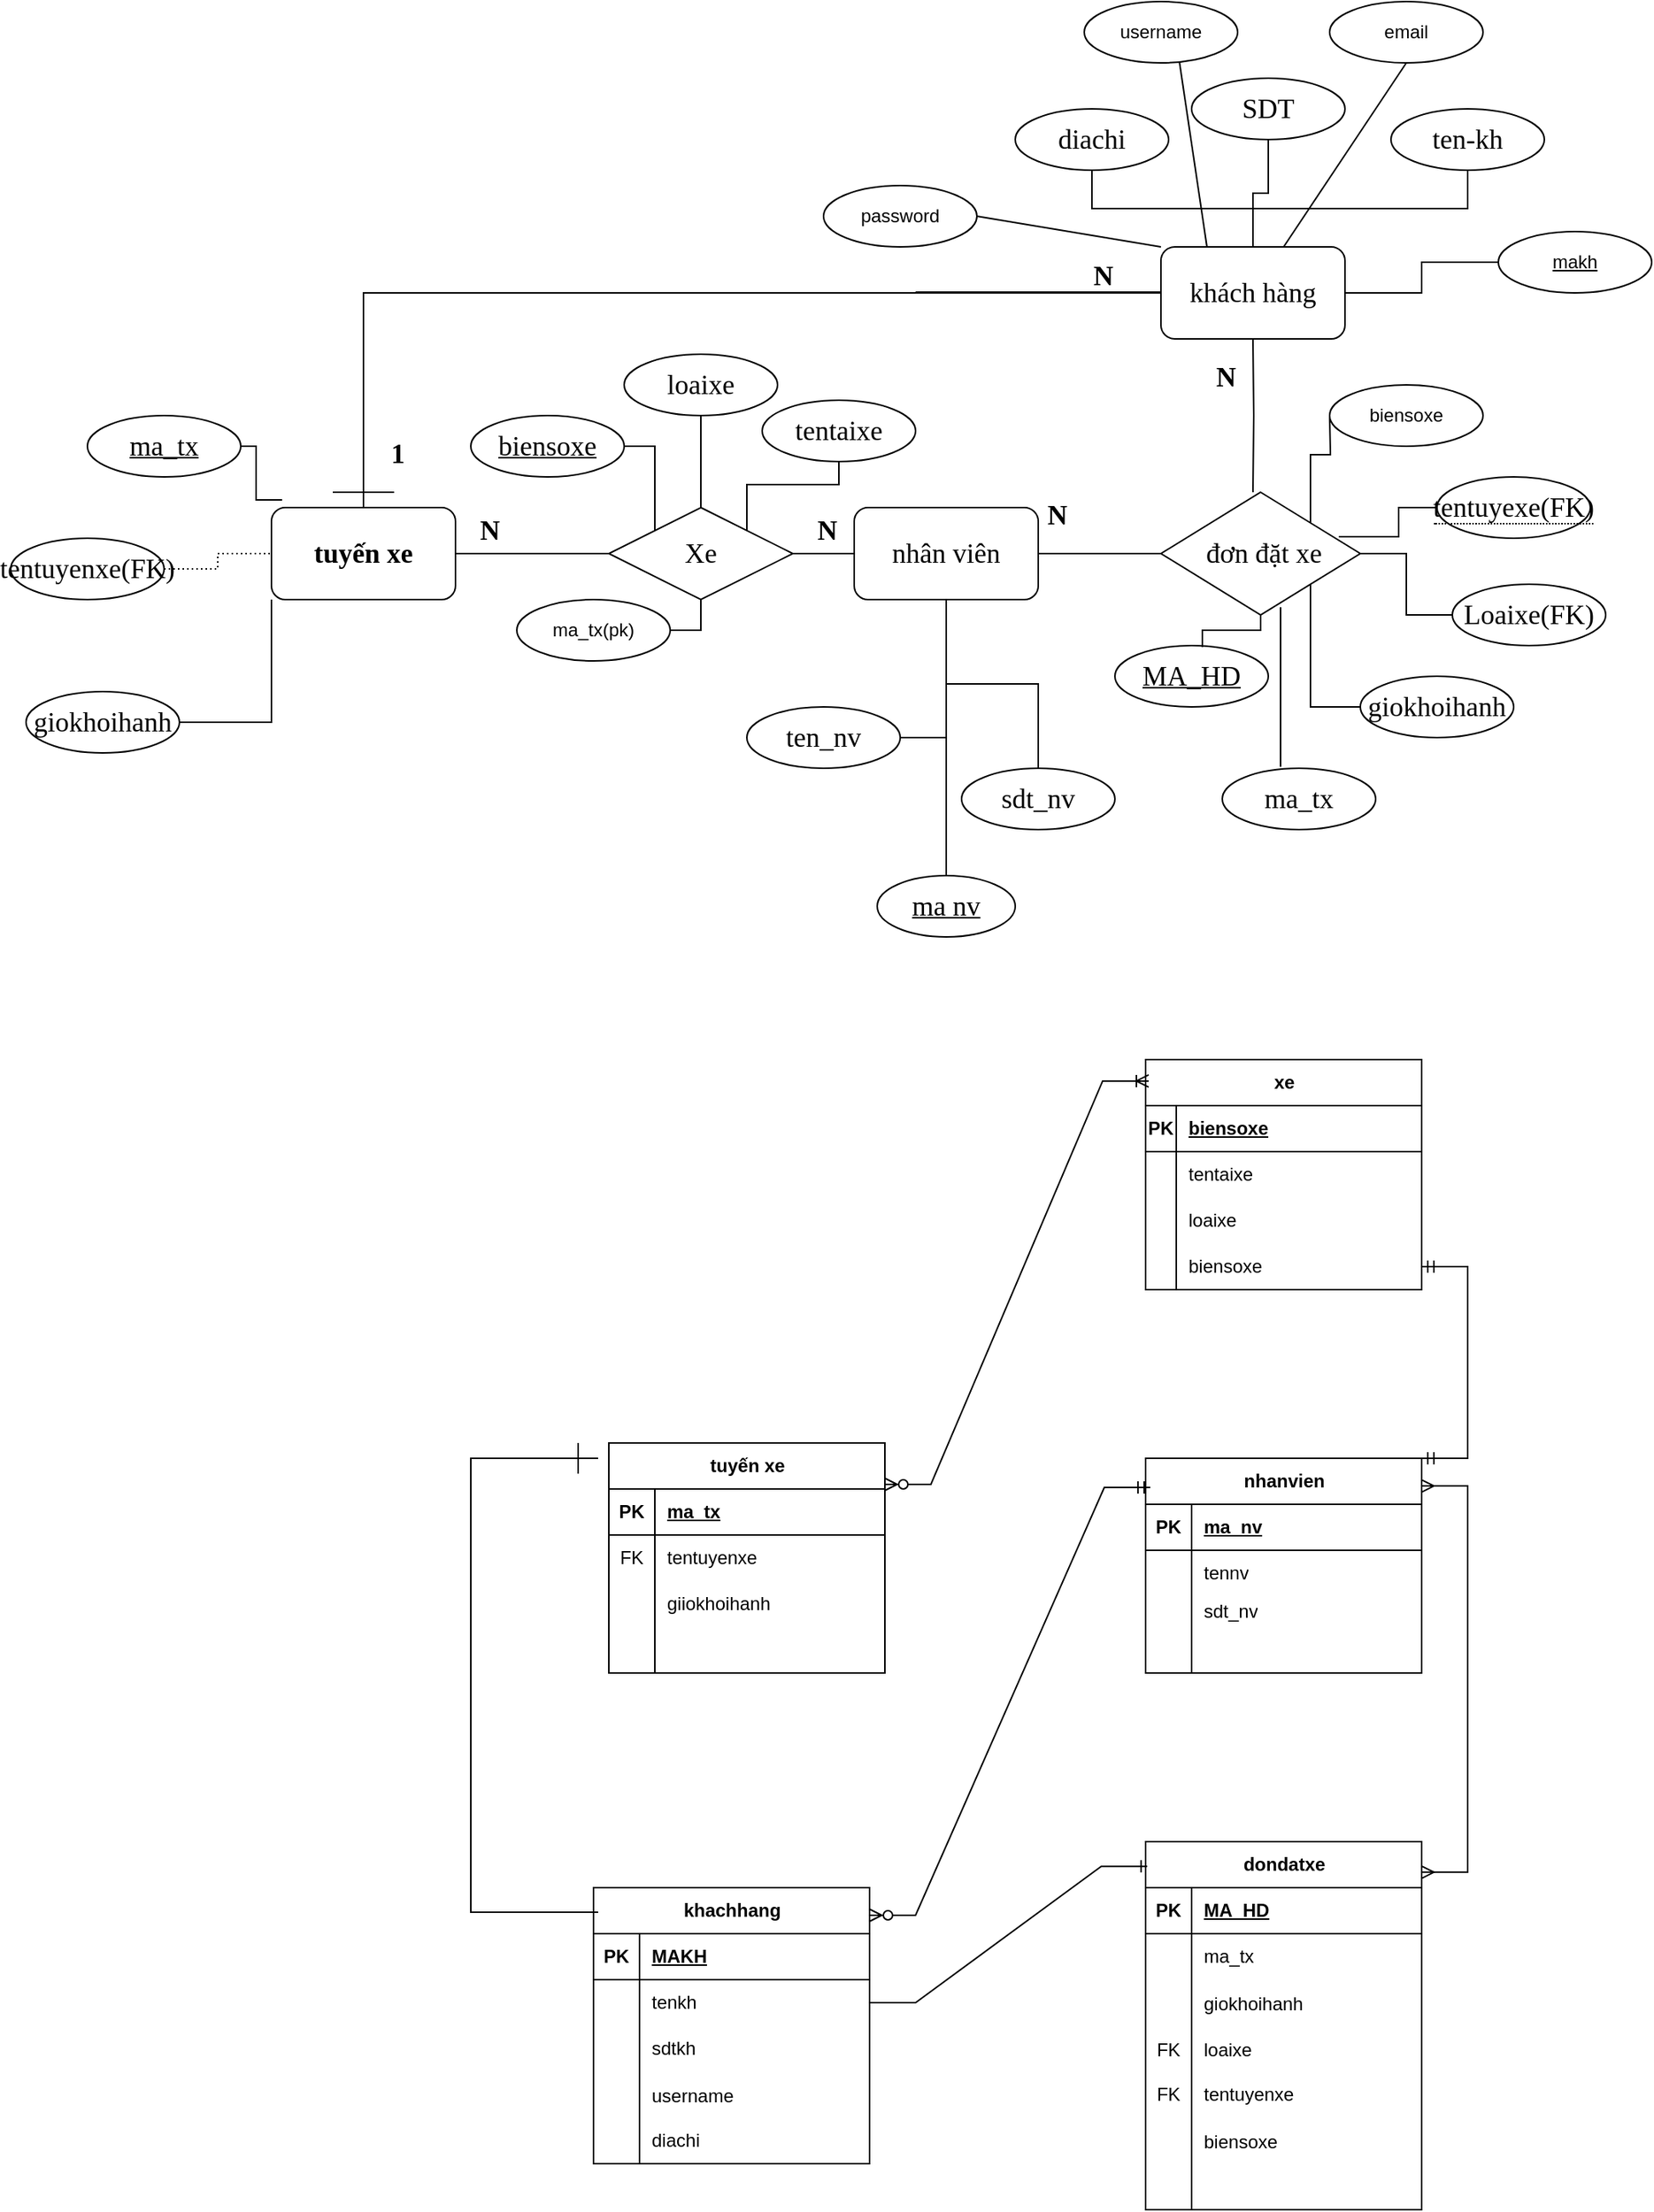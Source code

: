 <mxfile version="22.1.11" type="device">
  <diagram name="Page-1" id="m8ldm4nsB22OHVMHLq9k">
    <mxGraphModel dx="2243" dy="789" grid="1" gridSize="10" guides="1" tooltips="1" connect="1" arrows="1" fold="1" page="1" pageScale="1" pageWidth="850" pageHeight="1100" math="0" shadow="0">
      <root>
        <mxCell id="0" />
        <mxCell id="1" parent="0" />
        <mxCell id="Rxt0m3x8UfLF6l2rG50e-2" value="&lt;h2 style=&quot;font-size: 18px;&quot;&gt;&lt;font style=&quot;font-size: 18px;&quot;&gt;tuyến xe&lt;/font&gt;&lt;/h2&gt;" style="rounded=1;whiteSpace=wrap;html=1;fontFamily=Times New Roman;fontSize=18;" parent="1" vertex="1">
          <mxGeometry x="-60" y="460" width="120" height="60" as="geometry" />
        </mxCell>
        <mxCell id="Rxt0m3x8UfLF6l2rG50e-3" value="&amp;nbsp;đơn đặt xe" style="rhombus;whiteSpace=wrap;html=1;fontFamily=Times New Roman;fontSize=18;" parent="1" vertex="1">
          <mxGeometry x="520" y="450" width="130" height="80" as="geometry" />
        </mxCell>
        <mxCell id="Rxt0m3x8UfLF6l2rG50e-4" value="khách hàng" style="rounded=1;whiteSpace=wrap;html=1;fontFamily=Times New Roman;fontSize=18;" parent="1" vertex="1">
          <mxGeometry x="520" y="290" width="120" height="60" as="geometry" />
        </mxCell>
        <mxCell id="Rxt0m3x8UfLF6l2rG50e-8" value="&lt;span style=&quot;font-size: 18px;&quot;&gt;SDT&lt;/span&gt;" style="ellipse;whiteSpace=wrap;html=1;align=center;fontFamily=Times New Roman;fontSize=18;" parent="1" vertex="1">
          <mxGeometry x="540" y="180" width="100" height="40" as="geometry" />
        </mxCell>
        <mxCell id="Rxt0m3x8UfLF6l2rG50e-9" value="ten-kh" style="ellipse;whiteSpace=wrap;html=1;align=center;fontFamily=Times New Roman;fontSize=18;" parent="1" vertex="1">
          <mxGeometry x="670" y="200" width="100" height="40" as="geometry" />
        </mxCell>
        <mxCell id="Rxt0m3x8UfLF6l2rG50e-10" value="diachi" style="ellipse;whiteSpace=wrap;html=1;align=center;fontFamily=Times New Roman;fontSize=18;" parent="1" vertex="1">
          <mxGeometry x="425" y="200" width="100" height="40" as="geometry" />
        </mxCell>
        <mxCell id="Rxt0m3x8UfLF6l2rG50e-11" value="" style="endArrow=none;html=1;rounded=0;edgeStyle=orthogonalEdgeStyle;exitX=0.5;exitY=1;exitDx=0;exitDy=0;fontFamily=Times New Roman;fontSize=18;" parent="1" source="Rxt0m3x8UfLF6l2rG50e-10" target="Rxt0m3x8UfLF6l2rG50e-4" edge="1">
          <mxGeometry relative="1" as="geometry">
            <mxPoint x="350" y="410" as="sourcePoint" />
            <mxPoint x="510" y="410" as="targetPoint" />
          </mxGeometry>
        </mxCell>
        <mxCell id="Rxt0m3x8UfLF6l2rG50e-12" value="" style="endArrow=none;html=1;rounded=0;edgeStyle=orthogonalEdgeStyle;entryX=0.5;entryY=1;entryDx=0;entryDy=0;exitX=0.5;exitY=0;exitDx=0;exitDy=0;fontFamily=Times New Roman;fontSize=18;" parent="1" source="Rxt0m3x8UfLF6l2rG50e-4" target="Rxt0m3x8UfLF6l2rG50e-8" edge="1">
          <mxGeometry relative="1" as="geometry">
            <mxPoint x="350" y="410" as="sourcePoint" />
            <mxPoint x="510" y="410" as="targetPoint" />
          </mxGeometry>
        </mxCell>
        <mxCell id="Rxt0m3x8UfLF6l2rG50e-13" value="" style="endArrow=none;html=1;rounded=0;edgeStyle=orthogonalEdgeStyle;entryX=0.5;entryY=1;entryDx=0;entryDy=0;exitX=0.5;exitY=0;exitDx=0;exitDy=0;fontFamily=Times New Roman;fontSize=18;" parent="1" source="Rxt0m3x8UfLF6l2rG50e-4" target="Rxt0m3x8UfLF6l2rG50e-9" edge="1">
          <mxGeometry relative="1" as="geometry">
            <mxPoint x="350" y="410" as="sourcePoint" />
            <mxPoint x="510" y="410" as="targetPoint" />
          </mxGeometry>
        </mxCell>
        <mxCell id="Rxt0m3x8UfLF6l2rG50e-14" value="ten_nv" style="ellipse;whiteSpace=wrap;html=1;align=center;fontFamily=Times New Roman;fontSize=18;" parent="1" vertex="1">
          <mxGeometry x="250" y="590" width="100" height="40" as="geometry" />
        </mxCell>
        <mxCell id="Rxt0m3x8UfLF6l2rG50e-15" value="nhân viên" style="rounded=1;whiteSpace=wrap;html=1;direction=west;fontFamily=Times New Roman;fontSize=18;" parent="1" vertex="1">
          <mxGeometry x="320" y="460" width="120" height="60" as="geometry" />
        </mxCell>
        <mxCell id="Rxt0m3x8UfLF6l2rG50e-16" value="" style="endArrow=none;html=1;rounded=0;edgeStyle=orthogonalEdgeStyle;exitX=1;exitY=0.5;exitDx=0;exitDy=0;entryX=1;entryY=0.5;entryDx=0;entryDy=0;fontFamily=Times New Roman;fontSize=18;" parent="1" source="Rxt0m3x8UfLF6l2rG50e-20" target="Rxt0m3x8UfLF6l2rG50e-20" edge="1">
          <mxGeometry relative="1" as="geometry">
            <mxPoint x="250" y="410" as="sourcePoint" />
            <mxPoint x="410" y="410" as="targetPoint" />
          </mxGeometry>
        </mxCell>
        <mxCell id="Rxt0m3x8UfLF6l2rG50e-18" value="" style="endArrow=none;html=1;rounded=0;edgeStyle=orthogonalEdgeStyle;entryX=0.5;entryY=1;entryDx=0;entryDy=0;fontFamily=Times New Roman;fontSize=18;" parent="1" target="Rxt0m3x8UfLF6l2rG50e-4" edge="1">
          <mxGeometry relative="1" as="geometry">
            <mxPoint x="580" y="450" as="sourcePoint" />
            <mxPoint x="410" y="410" as="targetPoint" />
          </mxGeometry>
        </mxCell>
        <mxCell id="Rxt0m3x8UfLF6l2rG50e-19" value="" style="endArrow=none;html=1;rounded=0;edgeStyle=orthogonalEdgeStyle;entryX=0;entryY=0.5;entryDx=0;entryDy=0;fontFamily=Times New Roman;fontSize=18;" parent="1" source="Rxt0m3x8UfLF6l2rG50e-15" target="Rxt0m3x8UfLF6l2rG50e-3" edge="1">
          <mxGeometry relative="1" as="geometry">
            <mxPoint x="250" y="410" as="sourcePoint" />
            <mxPoint x="410" y="410" as="targetPoint" />
          </mxGeometry>
        </mxCell>
        <mxCell id="Rxt0m3x8UfLF6l2rG50e-21" value="" style="endArrow=none;html=1;rounded=0;edgeStyle=orthogonalEdgeStyle;exitX=1;exitY=0.5;exitDx=0;exitDy=0;fontFamily=Times New Roman;fontSize=18;" parent="1" source="Rxt0m3x8UfLF6l2rG50e-15" target="Rxt0m3x8UfLF6l2rG50e-20" edge="1">
          <mxGeometry relative="1" as="geometry">
            <mxPoint x="320" y="490" as="sourcePoint" />
            <mxPoint x="140" y="490" as="targetPoint" />
          </mxGeometry>
        </mxCell>
        <mxCell id="Rxt0m3x8UfLF6l2rG50e-20" value="Xe" style="shape=rhombus;perimeter=rhombusPerimeter;whiteSpace=wrap;html=1;align=center;fontFamily=Times New Roman;fontSize=18;" parent="1" vertex="1">
          <mxGeometry x="160" y="460" width="120" height="60" as="geometry" />
        </mxCell>
        <mxCell id="Rxt0m3x8UfLF6l2rG50e-23" value="" style="endArrow=none;html=1;rounded=0;edgeStyle=orthogonalEdgeStyle;exitX=1;exitY=0.5;exitDx=0;exitDy=0;entryX=0;entryY=0.5;entryDx=0;entryDy=0;fontFamily=Times New Roman;fontSize=18;" parent="1" source="Rxt0m3x8UfLF6l2rG50e-2" target="Rxt0m3x8UfLF6l2rG50e-20" edge="1">
          <mxGeometry relative="1" as="geometry">
            <mxPoint x="430" y="610" as="sourcePoint" />
            <mxPoint x="590" y="610" as="targetPoint" />
          </mxGeometry>
        </mxCell>
        <mxCell id="Rxt0m3x8UfLF6l2rG50e-24" value="" style="endArrow=none;html=1;rounded=0;edgeStyle=orthogonalEdgeStyle;exitX=0.5;exitY=0;exitDx=0;exitDy=0;entryX=0;entryY=0.5;entryDx=0;entryDy=0;fontFamily=Times New Roman;fontSize=18;" parent="1" source="Rxt0m3x8UfLF6l2rG50e-2" target="Rxt0m3x8UfLF6l2rG50e-4" edge="1">
          <mxGeometry relative="1" as="geometry">
            <mxPoint x="430" y="510" as="sourcePoint" />
            <mxPoint x="590" y="510" as="targetPoint" />
          </mxGeometry>
        </mxCell>
        <mxCell id="Rxt0m3x8UfLF6l2rG50e-32" value="" style="endArrow=none;html=1;rounded=0;edgeStyle=orthogonalEdgeStyle;fontFamily=Times New Roman;fontSize=18;" parent="1" edge="1">
          <mxGeometry relative="1" as="geometry">
            <mxPoint x="360" y="319.5" as="sourcePoint" />
            <mxPoint x="520" y="319.5" as="targetPoint" />
          </mxGeometry>
        </mxCell>
        <mxCell id="Rxt0m3x8UfLF6l2rG50e-33" value="&lt;b&gt;N&lt;/b&gt;" style="resizable=0;html=1;whiteSpace=wrap;align=right;verticalAlign=bottom;fontSize=18;fontFamily=Times New Roman;" parent="Rxt0m3x8UfLF6l2rG50e-32" connectable="0" vertex="1">
          <mxGeometry x="1" relative="1" as="geometry">
            <mxPoint x="-30" y="3" as="offset" />
          </mxGeometry>
        </mxCell>
        <mxCell id="Rxt0m3x8UfLF6l2rG50e-36" value="ma nv" style="ellipse;whiteSpace=wrap;html=1;align=center;fontStyle=4;fontFamily=Times New Roman;fontSize=18;" parent="1" vertex="1">
          <mxGeometry x="335" y="700" width="90" height="40" as="geometry" />
        </mxCell>
        <mxCell id="Rxt0m3x8UfLF6l2rG50e-37" value="" style="endArrow=none;html=1;rounded=0;edgeStyle=orthogonalEdgeStyle;exitX=0.5;exitY=0;exitDx=0;exitDy=0;fontFamily=Times New Roman;fontSize=18;" parent="1" source="Rxt0m3x8UfLF6l2rG50e-36" edge="1">
          <mxGeometry relative="1" as="geometry">
            <mxPoint x="430" y="410" as="sourcePoint" />
            <mxPoint x="380" y="520" as="targetPoint" />
          </mxGeometry>
        </mxCell>
        <mxCell id="Rxt0m3x8UfLF6l2rG50e-38" value="sdt_nv" style="ellipse;whiteSpace=wrap;html=1;align=center;fontFamily=Times New Roman;fontSize=18;" parent="1" vertex="1">
          <mxGeometry x="390" y="630" width="100" height="40" as="geometry" />
        </mxCell>
        <mxCell id="Rxt0m3x8UfLF6l2rG50e-39" value="" style="endArrow=none;html=1;rounded=0;edgeStyle=orthogonalEdgeStyle;exitX=0.5;exitY=0;exitDx=0;exitDy=0;entryX=0.5;entryY=0;entryDx=0;entryDy=0;fontFamily=Times New Roman;fontSize=18;" parent="1" source="Rxt0m3x8UfLF6l2rG50e-15" target="Rxt0m3x8UfLF6l2rG50e-38" edge="1">
          <mxGeometry relative="1" as="geometry">
            <mxPoint x="430" y="410" as="sourcePoint" />
            <mxPoint x="590" y="410" as="targetPoint" />
          </mxGeometry>
        </mxCell>
        <mxCell id="Rxt0m3x8UfLF6l2rG50e-40" value="" style="endArrow=none;html=1;rounded=0;edgeStyle=orthogonalEdgeStyle;exitX=1;exitY=0.5;exitDx=0;exitDy=0;entryX=0.5;entryY=0;entryDx=0;entryDy=0;fontFamily=Times New Roman;fontSize=18;" parent="1" source="Rxt0m3x8UfLF6l2rG50e-14" target="Rxt0m3x8UfLF6l2rG50e-15" edge="1">
          <mxGeometry relative="1" as="geometry">
            <mxPoint x="430" y="410" as="sourcePoint" />
            <mxPoint x="590" y="410" as="targetPoint" />
          </mxGeometry>
        </mxCell>
        <mxCell id="Rxt0m3x8UfLF6l2rG50e-41" value="ma_tx" style="ellipse;whiteSpace=wrap;html=1;align=center;fontStyle=4;fontFamily=Times New Roman;fontSize=18;" parent="1" vertex="1">
          <mxGeometry x="-180" y="400" width="100" height="40" as="geometry" />
        </mxCell>
        <mxCell id="Rxt0m3x8UfLF6l2rG50e-42" value="tentuyenxe(FK)" style="ellipse;whiteSpace=wrap;html=1;align=center;fontFamily=Times New Roman;fontSize=18;" parent="1" vertex="1">
          <mxGeometry x="-230" y="480" width="100" height="40" as="geometry" />
        </mxCell>
        <mxCell id="Rxt0m3x8UfLF6l2rG50e-43" value="giokhoihanh" style="ellipse;whiteSpace=wrap;html=1;align=center;fontFamily=Times New Roman;fontSize=18;" parent="1" vertex="1">
          <mxGeometry x="-220" y="580" width="100" height="40" as="geometry" />
        </mxCell>
        <mxCell id="Rxt0m3x8UfLF6l2rG50e-44" value="&lt;u style=&quot;font-size: 18px;&quot;&gt;biensoxe&lt;/u&gt;" style="ellipse;whiteSpace=wrap;html=1;align=center;fontFamily=Times New Roman;fontSize=18;" parent="1" vertex="1">
          <mxGeometry x="70" y="400" width="100" height="40" as="geometry" />
        </mxCell>
        <mxCell id="Rxt0m3x8UfLF6l2rG50e-46" value="" style="endArrow=none;html=1;rounded=0;edgeStyle=orthogonalEdgeStyle;fontFamily=Times New Roman;fontSize=18;" parent="1" edge="1">
          <mxGeometry relative="1" as="geometry">
            <mxPoint x="-20" y="450" as="sourcePoint" />
            <mxPoint x="20" y="450" as="targetPoint" />
          </mxGeometry>
        </mxCell>
        <mxCell id="Rxt0m3x8UfLF6l2rG50e-48" value="tentaixe" style="ellipse;whiteSpace=wrap;html=1;align=center;fontFamily=Times New Roman;fontSize=18;" parent="1" vertex="1">
          <mxGeometry x="260" y="390" width="100" height="40" as="geometry" />
        </mxCell>
        <mxCell id="Rxt0m3x8UfLF6l2rG50e-49" value="loaixe" style="ellipse;whiteSpace=wrap;html=1;align=center;fontFamily=Times New Roman;fontSize=18;" parent="1" vertex="1">
          <mxGeometry x="170" y="360" width="100" height="40" as="geometry" />
        </mxCell>
        <mxCell id="Rxt0m3x8UfLF6l2rG50e-50" value="" style="endArrow=none;html=1;rounded=0;edgeStyle=orthogonalEdgeStyle;exitX=0.5;exitY=1;exitDx=0;exitDy=0;fontFamily=Times New Roman;fontSize=18;" parent="1" source="Rxt0m3x8UfLF6l2rG50e-49" target="Rxt0m3x8UfLF6l2rG50e-20" edge="1">
          <mxGeometry relative="1" as="geometry">
            <mxPoint x="230" y="410" as="sourcePoint" />
            <mxPoint x="390" y="410" as="targetPoint" />
          </mxGeometry>
        </mxCell>
        <mxCell id="Rxt0m3x8UfLF6l2rG50e-51" value="" style="endArrow=none;html=1;rounded=0;edgeStyle=orthogonalEdgeStyle;entryX=0.5;entryY=1;entryDx=0;entryDy=0;exitX=1;exitY=0;exitDx=0;exitDy=0;fontFamily=Times New Roman;fontSize=18;" parent="1" source="Rxt0m3x8UfLF6l2rG50e-20" target="Rxt0m3x8UfLF6l2rG50e-48" edge="1">
          <mxGeometry relative="1" as="geometry">
            <mxPoint x="230" y="410" as="sourcePoint" />
            <mxPoint x="390" y="410" as="targetPoint" />
          </mxGeometry>
        </mxCell>
        <mxCell id="Rxt0m3x8UfLF6l2rG50e-52" value="" style="endArrow=none;html=1;rounded=0;edgeStyle=orthogonalEdgeStyle;exitX=1;exitY=0.5;exitDx=0;exitDy=0;entryX=0;entryY=0;entryDx=0;entryDy=0;fontFamily=Times New Roman;fontSize=18;" parent="1" source="Rxt0m3x8UfLF6l2rG50e-44" target="Rxt0m3x8UfLF6l2rG50e-20" edge="1">
          <mxGeometry relative="1" as="geometry">
            <mxPoint x="230" y="410" as="sourcePoint" />
            <mxPoint x="390" y="410" as="targetPoint" />
          </mxGeometry>
        </mxCell>
        <mxCell id="Rxt0m3x8UfLF6l2rG50e-56" value="Loaixe(FK)" style="ellipse;whiteSpace=wrap;html=1;align=center;fontFamily=Times New Roman;fontSize=18;" parent="1" vertex="1">
          <mxGeometry x="710" y="510" width="100" height="40" as="geometry" />
        </mxCell>
        <mxCell id="Rxt0m3x8UfLF6l2rG50e-57" value="&lt;span style=&quot;border-bottom: 1px dotted; font-size: 18px;&quot;&gt;tentuyexe(FK)&lt;/span&gt;" style="ellipse;whiteSpace=wrap;html=1;align=center;fontFamily=Times New Roman;fontSize=18;" parent="1" vertex="1">
          <mxGeometry x="700" y="440" width="100" height="40" as="geometry" />
        </mxCell>
        <mxCell id="Rxt0m3x8UfLF6l2rG50e-59" value="giokhoihanh" style="ellipse;whiteSpace=wrap;html=1;align=center;fontFamily=Times New Roman;fontSize=18;" parent="1" vertex="1">
          <mxGeometry x="650" y="570" width="100" height="40" as="geometry" />
        </mxCell>
        <mxCell id="Rxt0m3x8UfLF6l2rG50e-60" value="" style="endArrow=none;html=1;rounded=0;edgeStyle=orthogonalEdgeStyle;entryX=0;entryY=0.5;entryDx=0;entryDy=0;exitX=1;exitY=0;exitDx=0;exitDy=0;fontFamily=Times New Roman;fontSize=18;" parent="1" source="Rxt0m3x8UfLF6l2rG50e-3" edge="1">
          <mxGeometry relative="1" as="geometry">
            <mxPoint x="230" y="410" as="sourcePoint" />
            <mxPoint x="630" y="400" as="targetPoint" />
          </mxGeometry>
        </mxCell>
        <mxCell id="Rxt0m3x8UfLF6l2rG50e-61" value="" style="endArrow=none;html=1;rounded=0;edgeStyle=orthogonalEdgeStyle;entryX=0;entryY=0.5;entryDx=0;entryDy=0;exitX=0.892;exitY=0.363;exitDx=0;exitDy=0;exitPerimeter=0;fontFamily=Times New Roman;fontSize=18;" parent="1" source="Rxt0m3x8UfLF6l2rG50e-3" target="Rxt0m3x8UfLF6l2rG50e-57" edge="1">
          <mxGeometry relative="1" as="geometry">
            <mxPoint x="230" y="410" as="sourcePoint" />
            <mxPoint x="390" y="410" as="targetPoint" />
          </mxGeometry>
        </mxCell>
        <mxCell id="Rxt0m3x8UfLF6l2rG50e-62" value="" style="endArrow=none;html=1;rounded=0;edgeStyle=orthogonalEdgeStyle;entryX=0;entryY=0.5;entryDx=0;entryDy=0;fontFamily=Times New Roman;fontSize=18;" parent="1" source="Rxt0m3x8UfLF6l2rG50e-3" target="Rxt0m3x8UfLF6l2rG50e-56" edge="1">
          <mxGeometry relative="1" as="geometry">
            <mxPoint x="230" y="410" as="sourcePoint" />
            <mxPoint x="390" y="410" as="targetPoint" />
          </mxGeometry>
        </mxCell>
        <mxCell id="Rxt0m3x8UfLF6l2rG50e-63" value="" style="endArrow=none;html=1;rounded=0;edgeStyle=orthogonalEdgeStyle;entryX=0;entryY=0.5;entryDx=0;entryDy=0;exitX=1;exitY=1;exitDx=0;exitDy=0;fontFamily=Times New Roman;fontSize=18;" parent="1" source="Rxt0m3x8UfLF6l2rG50e-3" target="Rxt0m3x8UfLF6l2rG50e-59" edge="1">
          <mxGeometry relative="1" as="geometry">
            <mxPoint x="342.5" y="740" as="sourcePoint" />
            <mxPoint x="730" y="840" as="targetPoint" />
          </mxGeometry>
        </mxCell>
        <mxCell id="_ABM8CAKDdxyYq9Q3bnP-1" value="" style="endArrow=none;html=1;rounded=0;edgeStyle=orthogonalEdgeStyle;entryX=1;entryY=0.5;entryDx=0;entryDy=0;exitX=0.058;exitY=-0.083;exitDx=0;exitDy=0;exitPerimeter=0;fontFamily=Times New Roman;fontSize=18;" parent="1" source="Rxt0m3x8UfLF6l2rG50e-2" target="Rxt0m3x8UfLF6l2rG50e-41" edge="1">
          <mxGeometry relative="1" as="geometry">
            <mxPoint x="230" y="410" as="sourcePoint" />
            <mxPoint x="390" y="410" as="targetPoint" />
          </mxGeometry>
        </mxCell>
        <mxCell id="_ABM8CAKDdxyYq9Q3bnP-2" value="" style="endArrow=none;html=1;rounded=0;dashed=1;dashPattern=1 2;edgeStyle=orthogonalEdgeStyle;entryX=0;entryY=0.5;entryDx=0;entryDy=0;exitX=1;exitY=0.5;exitDx=0;exitDy=0;fontFamily=Times New Roman;fontSize=18;" parent="1" source="Rxt0m3x8UfLF6l2rG50e-42" target="Rxt0m3x8UfLF6l2rG50e-2" edge="1">
          <mxGeometry relative="1" as="geometry">
            <mxPoint x="230" y="410" as="sourcePoint" />
            <mxPoint x="390" y="410" as="targetPoint" />
          </mxGeometry>
        </mxCell>
        <mxCell id="_ABM8CAKDdxyYq9Q3bnP-4" value="" style="endArrow=none;html=1;rounded=0;edgeStyle=orthogonalEdgeStyle;entryX=1;entryY=0.5;entryDx=0;entryDy=0;exitX=0;exitY=1;exitDx=0;exitDy=0;fontFamily=Times New Roman;fontSize=18;" parent="1" source="Rxt0m3x8UfLF6l2rG50e-2" target="Rxt0m3x8UfLF6l2rG50e-43" edge="1">
          <mxGeometry relative="1" as="geometry">
            <mxPoint x="230" y="410" as="sourcePoint" />
            <mxPoint x="390" y="410" as="targetPoint" />
          </mxGeometry>
        </mxCell>
        <mxCell id="_ABM8CAKDdxyYq9Q3bnP-7" value="&lt;u&gt;MA_HD&lt;/u&gt;" style="ellipse;whiteSpace=wrap;html=1;align=center;fontFamily=Times New Roman;fontSize=18;" parent="1" vertex="1">
          <mxGeometry x="490" y="550" width="100" height="40" as="geometry" />
        </mxCell>
        <mxCell id="_ABM8CAKDdxyYq9Q3bnP-8" value="" style="endArrow=none;html=1;rounded=0;edgeStyle=orthogonalEdgeStyle;exitX=0.57;exitY=0.025;exitDx=0;exitDy=0;exitPerimeter=0;entryX=0.5;entryY=1;entryDx=0;entryDy=0;fontFamily=Times New Roman;fontSize=18;" parent="1" source="_ABM8CAKDdxyYq9Q3bnP-7" target="Rxt0m3x8UfLF6l2rG50e-3" edge="1">
          <mxGeometry relative="1" as="geometry">
            <mxPoint x="230" y="510" as="sourcePoint" />
            <mxPoint x="390" y="510" as="targetPoint" />
          </mxGeometry>
        </mxCell>
        <mxCell id="_ABM8CAKDdxyYq9Q3bnP-10" value="ma_tx" style="ellipse;whiteSpace=wrap;html=1;align=center;fontFamily=Times New Roman;fontSize=18;" parent="1" vertex="1">
          <mxGeometry x="560" y="630" width="100" height="40" as="geometry" />
        </mxCell>
        <mxCell id="_ABM8CAKDdxyYq9Q3bnP-11" value="" style="endArrow=none;html=1;rounded=0;edgeStyle=orthogonalEdgeStyle;entryX=0.38;entryY=-0.025;entryDx=0;entryDy=0;entryPerimeter=0;exitX=0.6;exitY=0.938;exitDx=0;exitDy=0;exitPerimeter=0;fontFamily=Times New Roman;fontSize=18;" parent="1" source="Rxt0m3x8UfLF6l2rG50e-3" target="_ABM8CAKDdxyYq9Q3bnP-10" edge="1">
          <mxGeometry relative="1" as="geometry">
            <mxPoint x="230" y="510" as="sourcePoint" />
            <mxPoint x="390" y="510" as="targetPoint" />
          </mxGeometry>
        </mxCell>
        <mxCell id="_ABM8CAKDdxyYq9Q3bnP-12" value="&lt;b&gt;N&lt;/b&gt;" style="text;html=1;align=center;verticalAlign=middle;resizable=0;points=[];autosize=1;strokeColor=none;fillColor=none;fontFamily=Times New Roman;fontSize=18;" parent="1" vertex="1">
          <mxGeometry x="432" y="445" width="40" height="40" as="geometry" />
        </mxCell>
        <mxCell id="_ABM8CAKDdxyYq9Q3bnP-13" value="&lt;b&gt;N&lt;/b&gt;" style="text;html=1;align=center;verticalAlign=middle;resizable=0;points=[];autosize=1;strokeColor=none;fillColor=none;fontFamily=Times New Roman;fontSize=18;" parent="1" vertex="1">
          <mxGeometry x="542" y="355" width="40" height="40" as="geometry" />
        </mxCell>
        <mxCell id="_ABM8CAKDdxyYq9Q3bnP-14" value="&lt;b&gt;N&lt;/b&gt;" style="text;html=1;align=center;verticalAlign=middle;resizable=0;points=[];autosize=1;strokeColor=none;fillColor=none;fontFamily=Times New Roman;fontSize=18;" parent="1" vertex="1">
          <mxGeometry x="62" y="455" width="40" height="40" as="geometry" />
        </mxCell>
        <mxCell id="_ABM8CAKDdxyYq9Q3bnP-15" value="&lt;b&gt;N&lt;/b&gt;" style="text;html=1;align=center;verticalAlign=middle;resizable=0;points=[];autosize=1;strokeColor=none;fillColor=none;fontFamily=Times New Roman;fontSize=18;" parent="1" vertex="1">
          <mxGeometry x="282" y="455" width="40" height="40" as="geometry" />
        </mxCell>
        <mxCell id="_ABM8CAKDdxyYq9Q3bnP-16" value="&lt;b&gt;1&lt;/b&gt;" style="text;html=1;align=center;verticalAlign=middle;resizable=0;points=[];autosize=1;strokeColor=none;fillColor=none;fontFamily=Times New Roman;fontSize=18;" parent="1" vertex="1">
          <mxGeometry x="7" y="405" width="30" height="40" as="geometry" />
        </mxCell>
        <mxCell id="_ABM8CAKDdxyYq9Q3bnP-17" value="biensoxe" style="ellipse;whiteSpace=wrap;html=1;align=center;" parent="1" vertex="1">
          <mxGeometry x="630" y="380" width="100" height="40" as="geometry" />
        </mxCell>
        <mxCell id="_ABM8CAKDdxyYq9Q3bnP-18" value="makh" style="ellipse;whiteSpace=wrap;html=1;align=center;fontStyle=4;" parent="1" vertex="1">
          <mxGeometry x="740" y="280" width="100" height="40" as="geometry" />
        </mxCell>
        <mxCell id="_ABM8CAKDdxyYq9Q3bnP-19" value="" style="endArrow=none;html=1;rounded=0;edgeStyle=orthogonalEdgeStyle;entryX=0;entryY=0.5;entryDx=0;entryDy=0;exitX=1;exitY=0.5;exitDx=0;exitDy=0;" parent="1" source="Rxt0m3x8UfLF6l2rG50e-4" target="_ABM8CAKDdxyYq9Q3bnP-18" edge="1">
          <mxGeometry relative="1" as="geometry">
            <mxPoint x="230" y="510" as="sourcePoint" />
            <mxPoint x="390" y="510" as="targetPoint" />
          </mxGeometry>
        </mxCell>
        <mxCell id="_ABM8CAKDdxyYq9Q3bnP-20" value="ma_tx(pk)" style="ellipse;whiteSpace=wrap;html=1;align=center;" parent="1" vertex="1">
          <mxGeometry x="100" y="520" width="100" height="40" as="geometry" />
        </mxCell>
        <mxCell id="_ABM8CAKDdxyYq9Q3bnP-21" value="" style="endArrow=none;html=1;rounded=0;edgeStyle=orthogonalEdgeStyle;exitX=1;exitY=0.5;exitDx=0;exitDy=0;entryX=0.5;entryY=1;entryDx=0;entryDy=0;" parent="1" source="_ABM8CAKDdxyYq9Q3bnP-20" target="Rxt0m3x8UfLF6l2rG50e-20" edge="1">
          <mxGeometry relative="1" as="geometry">
            <mxPoint x="230" y="510" as="sourcePoint" />
            <mxPoint x="390" y="510" as="targetPoint" />
          </mxGeometry>
        </mxCell>
        <mxCell id="_ABM8CAKDdxyYq9Q3bnP-22" value="dondatxe" style="shape=table;startSize=30;container=1;collapsible=1;childLayout=tableLayout;fixedRows=1;rowLines=0;fontStyle=1;align=center;resizeLast=1;html=1;" parent="1" vertex="1">
          <mxGeometry x="510" y="1330" width="180" height="240" as="geometry" />
        </mxCell>
        <mxCell id="_ABM8CAKDdxyYq9Q3bnP-23" value="" style="shape=tableRow;horizontal=0;startSize=0;swimlaneHead=0;swimlaneBody=0;fillColor=none;collapsible=0;dropTarget=0;points=[[0,0.5],[1,0.5]];portConstraint=eastwest;top=0;left=0;right=0;bottom=1;" parent="_ABM8CAKDdxyYq9Q3bnP-22" vertex="1">
          <mxGeometry y="30" width="180" height="30" as="geometry" />
        </mxCell>
        <mxCell id="_ABM8CAKDdxyYq9Q3bnP-24" value="PK" style="shape=partialRectangle;connectable=0;fillColor=none;top=0;left=0;bottom=0;right=0;fontStyle=1;overflow=hidden;whiteSpace=wrap;html=1;" parent="_ABM8CAKDdxyYq9Q3bnP-23" vertex="1">
          <mxGeometry width="30" height="30" as="geometry">
            <mxRectangle width="30" height="30" as="alternateBounds" />
          </mxGeometry>
        </mxCell>
        <mxCell id="_ABM8CAKDdxyYq9Q3bnP-25" value="MA_HD" style="shape=partialRectangle;connectable=0;fillColor=none;top=0;left=0;bottom=0;right=0;align=left;spacingLeft=6;fontStyle=5;overflow=hidden;whiteSpace=wrap;html=1;" parent="_ABM8CAKDdxyYq9Q3bnP-23" vertex="1">
          <mxGeometry x="30" width="150" height="30" as="geometry">
            <mxRectangle width="150" height="30" as="alternateBounds" />
          </mxGeometry>
        </mxCell>
        <mxCell id="_ABM8CAKDdxyYq9Q3bnP-26" value="" style="shape=tableRow;horizontal=0;startSize=0;swimlaneHead=0;swimlaneBody=0;fillColor=none;collapsible=0;dropTarget=0;points=[[0,0.5],[1,0.5]];portConstraint=eastwest;top=0;left=0;right=0;bottom=0;" parent="_ABM8CAKDdxyYq9Q3bnP-22" vertex="1">
          <mxGeometry y="60" width="180" height="30" as="geometry" />
        </mxCell>
        <mxCell id="_ABM8CAKDdxyYq9Q3bnP-27" value="" style="shape=partialRectangle;connectable=0;fillColor=none;top=0;left=0;bottom=0;right=0;editable=1;overflow=hidden;whiteSpace=wrap;html=1;" parent="_ABM8CAKDdxyYq9Q3bnP-26" vertex="1">
          <mxGeometry width="30" height="30" as="geometry">
            <mxRectangle width="30" height="30" as="alternateBounds" />
          </mxGeometry>
        </mxCell>
        <mxCell id="_ABM8CAKDdxyYq9Q3bnP-28" value="ma_tx" style="shape=partialRectangle;connectable=0;fillColor=none;top=0;left=0;bottom=0;right=0;align=left;spacingLeft=6;overflow=hidden;whiteSpace=wrap;html=1;" parent="_ABM8CAKDdxyYq9Q3bnP-26" vertex="1">
          <mxGeometry x="30" width="150" height="30" as="geometry">
            <mxRectangle width="150" height="30" as="alternateBounds" />
          </mxGeometry>
        </mxCell>
        <mxCell id="_ABM8CAKDdxyYq9Q3bnP-41" value="" style="shape=tableRow;horizontal=0;startSize=0;swimlaneHead=0;swimlaneBody=0;fillColor=none;collapsible=0;dropTarget=0;points=[[0,0.5],[1,0.5]];portConstraint=eastwest;top=0;left=0;right=0;bottom=0;" parent="_ABM8CAKDdxyYq9Q3bnP-22" vertex="1">
          <mxGeometry y="90" width="180" height="30" as="geometry" />
        </mxCell>
        <mxCell id="_ABM8CAKDdxyYq9Q3bnP-42" value="" style="shape=partialRectangle;connectable=0;fillColor=none;top=0;left=0;bottom=0;right=0;editable=1;overflow=hidden;" parent="_ABM8CAKDdxyYq9Q3bnP-41" vertex="1">
          <mxGeometry width="30" height="30" as="geometry">
            <mxRectangle width="30" height="30" as="alternateBounds" />
          </mxGeometry>
        </mxCell>
        <mxCell id="_ABM8CAKDdxyYq9Q3bnP-43" value="giokhoihanh" style="shape=partialRectangle;connectable=0;fillColor=none;top=0;left=0;bottom=0;right=0;align=left;spacingLeft=6;overflow=hidden;" parent="_ABM8CAKDdxyYq9Q3bnP-41" vertex="1">
          <mxGeometry x="30" width="150" height="30" as="geometry">
            <mxRectangle width="150" height="30" as="alternateBounds" />
          </mxGeometry>
        </mxCell>
        <mxCell id="_ABM8CAKDdxyYq9Q3bnP-38" value="" style="shape=tableRow;horizontal=0;startSize=0;swimlaneHead=0;swimlaneBody=0;fillColor=none;collapsible=0;dropTarget=0;points=[[0,0.5],[1,0.5]];portConstraint=eastwest;top=0;left=0;right=0;bottom=0;" parent="_ABM8CAKDdxyYq9Q3bnP-22" vertex="1">
          <mxGeometry y="120" width="180" height="30" as="geometry" />
        </mxCell>
        <mxCell id="_ABM8CAKDdxyYq9Q3bnP-39" value="FK" style="shape=partialRectangle;connectable=0;fillColor=none;top=0;left=0;bottom=0;right=0;editable=1;overflow=hidden;" parent="_ABM8CAKDdxyYq9Q3bnP-38" vertex="1">
          <mxGeometry width="30" height="30" as="geometry">
            <mxRectangle width="30" height="30" as="alternateBounds" />
          </mxGeometry>
        </mxCell>
        <mxCell id="_ABM8CAKDdxyYq9Q3bnP-40" value="loaixe" style="shape=partialRectangle;connectable=0;fillColor=none;top=0;left=0;bottom=0;right=0;align=left;spacingLeft=6;overflow=hidden;" parent="_ABM8CAKDdxyYq9Q3bnP-38" vertex="1">
          <mxGeometry x="30" width="150" height="30" as="geometry">
            <mxRectangle width="150" height="30" as="alternateBounds" />
          </mxGeometry>
        </mxCell>
        <mxCell id="_ABM8CAKDdxyYq9Q3bnP-29" value="" style="shape=tableRow;horizontal=0;startSize=0;swimlaneHead=0;swimlaneBody=0;fillColor=none;collapsible=0;dropTarget=0;points=[[0,0.5],[1,0.5]];portConstraint=eastwest;top=0;left=0;right=0;bottom=0;" parent="_ABM8CAKDdxyYq9Q3bnP-22" vertex="1">
          <mxGeometry y="150" width="180" height="30" as="geometry" />
        </mxCell>
        <mxCell id="_ABM8CAKDdxyYq9Q3bnP-30" value="FK" style="shape=partialRectangle;connectable=0;fillColor=none;top=0;left=0;bottom=0;right=0;editable=1;overflow=hidden;whiteSpace=wrap;html=1;" parent="_ABM8CAKDdxyYq9Q3bnP-29" vertex="1">
          <mxGeometry width="30" height="30" as="geometry">
            <mxRectangle width="30" height="30" as="alternateBounds" />
          </mxGeometry>
        </mxCell>
        <mxCell id="_ABM8CAKDdxyYq9Q3bnP-31" value="tentuyenxe" style="shape=partialRectangle;connectable=0;fillColor=none;top=0;left=0;bottom=0;right=0;align=left;spacingLeft=6;overflow=hidden;whiteSpace=wrap;html=1;" parent="_ABM8CAKDdxyYq9Q3bnP-29" vertex="1">
          <mxGeometry x="30" width="150" height="30" as="geometry">
            <mxRectangle width="150" height="30" as="alternateBounds" />
          </mxGeometry>
        </mxCell>
        <mxCell id="_ABM8CAKDdxyYq9Q3bnP-35" value="" style="shape=tableRow;horizontal=0;startSize=0;swimlaneHead=0;swimlaneBody=0;fillColor=none;collapsible=0;dropTarget=0;points=[[0,0.5],[1,0.5]];portConstraint=eastwest;top=0;left=0;right=0;bottom=0;" parent="_ABM8CAKDdxyYq9Q3bnP-22" vertex="1">
          <mxGeometry y="180" width="180" height="30" as="geometry" />
        </mxCell>
        <mxCell id="_ABM8CAKDdxyYq9Q3bnP-36" value="" style="shape=partialRectangle;connectable=0;fillColor=none;top=0;left=0;bottom=0;right=0;editable=1;overflow=hidden;" parent="_ABM8CAKDdxyYq9Q3bnP-35" vertex="1">
          <mxGeometry width="30" height="30" as="geometry">
            <mxRectangle width="30" height="30" as="alternateBounds" />
          </mxGeometry>
        </mxCell>
        <mxCell id="_ABM8CAKDdxyYq9Q3bnP-37" value="biensoxe" style="shape=partialRectangle;connectable=0;fillColor=none;top=0;left=0;bottom=0;right=0;align=left;spacingLeft=6;overflow=hidden;" parent="_ABM8CAKDdxyYq9Q3bnP-35" vertex="1">
          <mxGeometry x="30" width="150" height="30" as="geometry">
            <mxRectangle width="150" height="30" as="alternateBounds" />
          </mxGeometry>
        </mxCell>
        <mxCell id="_ABM8CAKDdxyYq9Q3bnP-32" value="" style="shape=tableRow;horizontal=0;startSize=0;swimlaneHead=0;swimlaneBody=0;fillColor=none;collapsible=0;dropTarget=0;points=[[0,0.5],[1,0.5]];portConstraint=eastwest;top=0;left=0;right=0;bottom=0;" parent="_ABM8CAKDdxyYq9Q3bnP-22" vertex="1">
          <mxGeometry y="210" width="180" height="30" as="geometry" />
        </mxCell>
        <mxCell id="_ABM8CAKDdxyYq9Q3bnP-33" value="" style="shape=partialRectangle;connectable=0;fillColor=none;top=0;left=0;bottom=0;right=0;editable=1;overflow=hidden;whiteSpace=wrap;html=1;" parent="_ABM8CAKDdxyYq9Q3bnP-32" vertex="1">
          <mxGeometry width="30" height="30" as="geometry">
            <mxRectangle width="30" height="30" as="alternateBounds" />
          </mxGeometry>
        </mxCell>
        <mxCell id="_ABM8CAKDdxyYq9Q3bnP-34" value="" style="shape=partialRectangle;connectable=0;fillColor=none;top=0;left=0;bottom=0;right=0;align=left;spacingLeft=6;overflow=hidden;whiteSpace=wrap;html=1;" parent="_ABM8CAKDdxyYq9Q3bnP-32" vertex="1">
          <mxGeometry x="30" width="150" height="30" as="geometry">
            <mxRectangle width="150" height="30" as="alternateBounds" />
          </mxGeometry>
        </mxCell>
        <mxCell id="_ABM8CAKDdxyYq9Q3bnP-44" value="tuyến xe" style="shape=table;startSize=30;container=1;collapsible=1;childLayout=tableLayout;fixedRows=1;rowLines=0;fontStyle=1;align=center;resizeLast=1;html=1;" parent="1" vertex="1">
          <mxGeometry x="160" y="1070" width="180" height="150" as="geometry" />
        </mxCell>
        <mxCell id="_ABM8CAKDdxyYq9Q3bnP-45" value="" style="shape=tableRow;horizontal=0;startSize=0;swimlaneHead=0;swimlaneBody=0;fillColor=none;collapsible=0;dropTarget=0;points=[[0,0.5],[1,0.5]];portConstraint=eastwest;top=0;left=0;right=0;bottom=1;" parent="_ABM8CAKDdxyYq9Q3bnP-44" vertex="1">
          <mxGeometry y="30" width="180" height="30" as="geometry" />
        </mxCell>
        <mxCell id="_ABM8CAKDdxyYq9Q3bnP-46" value="PK" style="shape=partialRectangle;connectable=0;fillColor=none;top=0;left=0;bottom=0;right=0;fontStyle=1;overflow=hidden;whiteSpace=wrap;html=1;" parent="_ABM8CAKDdxyYq9Q3bnP-45" vertex="1">
          <mxGeometry width="30" height="30" as="geometry">
            <mxRectangle width="30" height="30" as="alternateBounds" />
          </mxGeometry>
        </mxCell>
        <mxCell id="_ABM8CAKDdxyYq9Q3bnP-47" value="ma_tx" style="shape=partialRectangle;connectable=0;fillColor=none;top=0;left=0;bottom=0;right=0;align=left;spacingLeft=6;fontStyle=5;overflow=hidden;whiteSpace=wrap;html=1;" parent="_ABM8CAKDdxyYq9Q3bnP-45" vertex="1">
          <mxGeometry x="30" width="150" height="30" as="geometry">
            <mxRectangle width="150" height="30" as="alternateBounds" />
          </mxGeometry>
        </mxCell>
        <mxCell id="_ABM8CAKDdxyYq9Q3bnP-48" value="" style="shape=tableRow;horizontal=0;startSize=0;swimlaneHead=0;swimlaneBody=0;fillColor=none;collapsible=0;dropTarget=0;points=[[0,0.5],[1,0.5]];portConstraint=eastwest;top=0;left=0;right=0;bottom=0;" parent="_ABM8CAKDdxyYq9Q3bnP-44" vertex="1">
          <mxGeometry y="60" width="180" height="30" as="geometry" />
        </mxCell>
        <mxCell id="_ABM8CAKDdxyYq9Q3bnP-49" value="FK" style="shape=partialRectangle;connectable=0;fillColor=none;top=0;left=0;bottom=0;right=0;editable=1;overflow=hidden;whiteSpace=wrap;html=1;" parent="_ABM8CAKDdxyYq9Q3bnP-48" vertex="1">
          <mxGeometry width="30" height="30" as="geometry">
            <mxRectangle width="30" height="30" as="alternateBounds" />
          </mxGeometry>
        </mxCell>
        <mxCell id="_ABM8CAKDdxyYq9Q3bnP-50" value="tentuyenxe" style="shape=partialRectangle;connectable=0;fillColor=none;top=0;left=0;bottom=0;right=0;align=left;spacingLeft=6;overflow=hidden;whiteSpace=wrap;html=1;" parent="_ABM8CAKDdxyYq9Q3bnP-48" vertex="1">
          <mxGeometry x="30" width="150" height="30" as="geometry">
            <mxRectangle width="150" height="30" as="alternateBounds" />
          </mxGeometry>
        </mxCell>
        <mxCell id="_ABM8CAKDdxyYq9Q3bnP-51" value="" style="shape=tableRow;horizontal=0;startSize=0;swimlaneHead=0;swimlaneBody=0;fillColor=none;collapsible=0;dropTarget=0;points=[[0,0.5],[1,0.5]];portConstraint=eastwest;top=0;left=0;right=0;bottom=0;" parent="_ABM8CAKDdxyYq9Q3bnP-44" vertex="1">
          <mxGeometry y="90" width="180" height="30" as="geometry" />
        </mxCell>
        <mxCell id="_ABM8CAKDdxyYq9Q3bnP-52" value="" style="shape=partialRectangle;connectable=0;fillColor=none;top=0;left=0;bottom=0;right=0;editable=1;overflow=hidden;whiteSpace=wrap;html=1;" parent="_ABM8CAKDdxyYq9Q3bnP-51" vertex="1">
          <mxGeometry width="30" height="30" as="geometry">
            <mxRectangle width="30" height="30" as="alternateBounds" />
          </mxGeometry>
        </mxCell>
        <mxCell id="_ABM8CAKDdxyYq9Q3bnP-53" value="giiokhoihanh" style="shape=partialRectangle;connectable=0;fillColor=none;top=0;left=0;bottom=0;right=0;align=left;spacingLeft=6;overflow=hidden;whiteSpace=wrap;html=1;" parent="_ABM8CAKDdxyYq9Q3bnP-51" vertex="1">
          <mxGeometry x="30" width="150" height="30" as="geometry">
            <mxRectangle width="150" height="30" as="alternateBounds" />
          </mxGeometry>
        </mxCell>
        <mxCell id="_ABM8CAKDdxyYq9Q3bnP-54" value="" style="shape=tableRow;horizontal=0;startSize=0;swimlaneHead=0;swimlaneBody=0;fillColor=none;collapsible=0;dropTarget=0;points=[[0,0.5],[1,0.5]];portConstraint=eastwest;top=0;left=0;right=0;bottom=0;" parent="_ABM8CAKDdxyYq9Q3bnP-44" vertex="1">
          <mxGeometry y="120" width="180" height="30" as="geometry" />
        </mxCell>
        <mxCell id="_ABM8CAKDdxyYq9Q3bnP-55" value="" style="shape=partialRectangle;connectable=0;fillColor=none;top=0;left=0;bottom=0;right=0;editable=1;overflow=hidden;whiteSpace=wrap;html=1;" parent="_ABM8CAKDdxyYq9Q3bnP-54" vertex="1">
          <mxGeometry width="30" height="30" as="geometry">
            <mxRectangle width="30" height="30" as="alternateBounds" />
          </mxGeometry>
        </mxCell>
        <mxCell id="_ABM8CAKDdxyYq9Q3bnP-56" value="" style="shape=partialRectangle;connectable=0;fillColor=none;top=0;left=0;bottom=0;right=0;align=left;spacingLeft=6;overflow=hidden;whiteSpace=wrap;html=1;" parent="_ABM8CAKDdxyYq9Q3bnP-54" vertex="1">
          <mxGeometry x="30" width="150" height="30" as="geometry">
            <mxRectangle width="150" height="30" as="alternateBounds" />
          </mxGeometry>
        </mxCell>
        <mxCell id="UvyCjYB_bciFZAahu9QI-2" value="nhanvien" style="shape=table;startSize=30;container=1;collapsible=1;childLayout=tableLayout;fixedRows=1;rowLines=0;fontStyle=1;align=center;resizeLast=1;html=1;" vertex="1" parent="1">
          <mxGeometry x="510" y="1080" width="180" height="140" as="geometry" />
        </mxCell>
        <mxCell id="UvyCjYB_bciFZAahu9QI-3" value="" style="shape=tableRow;horizontal=0;startSize=0;swimlaneHead=0;swimlaneBody=0;fillColor=none;collapsible=0;dropTarget=0;points=[[0,0.5],[1,0.5]];portConstraint=eastwest;top=0;left=0;right=0;bottom=1;" vertex="1" parent="UvyCjYB_bciFZAahu9QI-2">
          <mxGeometry y="30" width="180" height="30" as="geometry" />
        </mxCell>
        <mxCell id="UvyCjYB_bciFZAahu9QI-4" value="PK" style="shape=partialRectangle;connectable=0;fillColor=none;top=0;left=0;bottom=0;right=0;fontStyle=1;overflow=hidden;whiteSpace=wrap;html=1;" vertex="1" parent="UvyCjYB_bciFZAahu9QI-3">
          <mxGeometry width="30" height="30" as="geometry">
            <mxRectangle width="30" height="30" as="alternateBounds" />
          </mxGeometry>
        </mxCell>
        <mxCell id="UvyCjYB_bciFZAahu9QI-5" value="ma_nv" style="shape=partialRectangle;connectable=0;fillColor=none;top=0;left=0;bottom=0;right=0;align=left;spacingLeft=6;fontStyle=5;overflow=hidden;whiteSpace=wrap;html=1;" vertex="1" parent="UvyCjYB_bciFZAahu9QI-3">
          <mxGeometry x="30" width="150" height="30" as="geometry">
            <mxRectangle width="150" height="30" as="alternateBounds" />
          </mxGeometry>
        </mxCell>
        <mxCell id="UvyCjYB_bciFZAahu9QI-6" value="" style="shape=tableRow;horizontal=0;startSize=0;swimlaneHead=0;swimlaneBody=0;fillColor=none;collapsible=0;dropTarget=0;points=[[0,0.5],[1,0.5]];portConstraint=eastwest;top=0;left=0;right=0;bottom=0;" vertex="1" parent="UvyCjYB_bciFZAahu9QI-2">
          <mxGeometry y="60" width="180" height="30" as="geometry" />
        </mxCell>
        <mxCell id="UvyCjYB_bciFZAahu9QI-7" value="" style="shape=partialRectangle;connectable=0;fillColor=none;top=0;left=0;bottom=0;right=0;editable=1;overflow=hidden;whiteSpace=wrap;html=1;" vertex="1" parent="UvyCjYB_bciFZAahu9QI-6">
          <mxGeometry width="30" height="30" as="geometry">
            <mxRectangle width="30" height="30" as="alternateBounds" />
          </mxGeometry>
        </mxCell>
        <mxCell id="UvyCjYB_bciFZAahu9QI-8" value="tennv" style="shape=partialRectangle;connectable=0;fillColor=none;top=0;left=0;bottom=0;right=0;align=left;spacingLeft=6;overflow=hidden;whiteSpace=wrap;html=1;" vertex="1" parent="UvyCjYB_bciFZAahu9QI-6">
          <mxGeometry x="30" width="150" height="30" as="geometry">
            <mxRectangle width="150" height="30" as="alternateBounds" />
          </mxGeometry>
        </mxCell>
        <mxCell id="UvyCjYB_bciFZAahu9QI-9" value="" style="shape=tableRow;horizontal=0;startSize=0;swimlaneHead=0;swimlaneBody=0;fillColor=none;collapsible=0;dropTarget=0;points=[[0,0.5],[1,0.5]];portConstraint=eastwest;top=0;left=0;right=0;bottom=0;" vertex="1" parent="UvyCjYB_bciFZAahu9QI-2">
          <mxGeometry y="90" width="180" height="20" as="geometry" />
        </mxCell>
        <mxCell id="UvyCjYB_bciFZAahu9QI-10" value="" style="shape=partialRectangle;connectable=0;fillColor=none;top=0;left=0;bottom=0;right=0;editable=1;overflow=hidden;whiteSpace=wrap;html=1;" vertex="1" parent="UvyCjYB_bciFZAahu9QI-9">
          <mxGeometry width="30" height="20" as="geometry">
            <mxRectangle width="30" height="20" as="alternateBounds" />
          </mxGeometry>
        </mxCell>
        <mxCell id="UvyCjYB_bciFZAahu9QI-11" value="sdt_nv" style="shape=partialRectangle;connectable=0;fillColor=none;top=0;left=0;bottom=0;right=0;align=left;spacingLeft=6;overflow=hidden;whiteSpace=wrap;html=1;" vertex="1" parent="UvyCjYB_bciFZAahu9QI-9">
          <mxGeometry x="30" width="150" height="20" as="geometry">
            <mxRectangle width="150" height="20" as="alternateBounds" />
          </mxGeometry>
        </mxCell>
        <mxCell id="UvyCjYB_bciFZAahu9QI-12" value="" style="shape=tableRow;horizontal=0;startSize=0;swimlaneHead=0;swimlaneBody=0;fillColor=none;collapsible=0;dropTarget=0;points=[[0,0.5],[1,0.5]];portConstraint=eastwest;top=0;left=0;right=0;bottom=0;" vertex="1" parent="UvyCjYB_bciFZAahu9QI-2">
          <mxGeometry y="110" width="180" height="30" as="geometry" />
        </mxCell>
        <mxCell id="UvyCjYB_bciFZAahu9QI-13" value="" style="shape=partialRectangle;connectable=0;fillColor=none;top=0;left=0;bottom=0;right=0;editable=1;overflow=hidden;whiteSpace=wrap;html=1;" vertex="1" parent="UvyCjYB_bciFZAahu9QI-12">
          <mxGeometry width="30" height="30" as="geometry">
            <mxRectangle width="30" height="30" as="alternateBounds" />
          </mxGeometry>
        </mxCell>
        <mxCell id="UvyCjYB_bciFZAahu9QI-14" value="" style="shape=partialRectangle;connectable=0;fillColor=none;top=0;left=0;bottom=0;right=0;align=left;spacingLeft=6;overflow=hidden;whiteSpace=wrap;html=1;" vertex="1" parent="UvyCjYB_bciFZAahu9QI-12">
          <mxGeometry x="30" width="150" height="30" as="geometry">
            <mxRectangle width="150" height="30" as="alternateBounds" />
          </mxGeometry>
        </mxCell>
        <mxCell id="UvyCjYB_bciFZAahu9QI-15" value="xe" style="shape=table;startSize=30;container=1;collapsible=1;childLayout=tableLayout;fixedRows=1;rowLines=0;fontStyle=1;align=center;resizeLast=1;html=1;" vertex="1" parent="1">
          <mxGeometry x="510" y="820" width="180" height="150" as="geometry" />
        </mxCell>
        <mxCell id="UvyCjYB_bciFZAahu9QI-16" value="" style="shape=tableRow;horizontal=0;startSize=0;swimlaneHead=0;swimlaneBody=0;fillColor=none;collapsible=0;dropTarget=0;points=[[0,0.5],[1,0.5]];portConstraint=eastwest;top=0;left=0;right=0;bottom=1;" vertex="1" parent="UvyCjYB_bciFZAahu9QI-15">
          <mxGeometry y="30" width="180" height="30" as="geometry" />
        </mxCell>
        <mxCell id="UvyCjYB_bciFZAahu9QI-17" value="PK" style="shape=partialRectangle;connectable=0;fillColor=none;top=0;left=0;bottom=0;right=0;fontStyle=1;overflow=hidden;whiteSpace=wrap;html=1;" vertex="1" parent="UvyCjYB_bciFZAahu9QI-16">
          <mxGeometry width="20" height="30" as="geometry">
            <mxRectangle width="20" height="30" as="alternateBounds" />
          </mxGeometry>
        </mxCell>
        <mxCell id="UvyCjYB_bciFZAahu9QI-18" value="biensoxe" style="shape=partialRectangle;connectable=0;fillColor=none;top=0;left=0;bottom=0;right=0;align=left;spacingLeft=6;fontStyle=5;overflow=hidden;whiteSpace=wrap;html=1;" vertex="1" parent="UvyCjYB_bciFZAahu9QI-16">
          <mxGeometry x="20" width="160" height="30" as="geometry">
            <mxRectangle width="160" height="30" as="alternateBounds" />
          </mxGeometry>
        </mxCell>
        <mxCell id="UvyCjYB_bciFZAahu9QI-19" value="" style="shape=tableRow;horizontal=0;startSize=0;swimlaneHead=0;swimlaneBody=0;fillColor=none;collapsible=0;dropTarget=0;points=[[0,0.5],[1,0.5]];portConstraint=eastwest;top=0;left=0;right=0;bottom=0;" vertex="1" parent="UvyCjYB_bciFZAahu9QI-15">
          <mxGeometry y="60" width="180" height="30" as="geometry" />
        </mxCell>
        <mxCell id="UvyCjYB_bciFZAahu9QI-20" value="" style="shape=partialRectangle;connectable=0;fillColor=none;top=0;left=0;bottom=0;right=0;editable=1;overflow=hidden;whiteSpace=wrap;html=1;" vertex="1" parent="UvyCjYB_bciFZAahu9QI-19">
          <mxGeometry width="20" height="30" as="geometry">
            <mxRectangle width="20" height="30" as="alternateBounds" />
          </mxGeometry>
        </mxCell>
        <mxCell id="UvyCjYB_bciFZAahu9QI-21" value="tentaixe" style="shape=partialRectangle;connectable=0;fillColor=none;top=0;left=0;bottom=0;right=0;align=left;spacingLeft=6;overflow=hidden;whiteSpace=wrap;html=1;" vertex="1" parent="UvyCjYB_bciFZAahu9QI-19">
          <mxGeometry x="20" width="160" height="30" as="geometry">
            <mxRectangle width="160" height="30" as="alternateBounds" />
          </mxGeometry>
        </mxCell>
        <mxCell id="UvyCjYB_bciFZAahu9QI-22" value="" style="shape=tableRow;horizontal=0;startSize=0;swimlaneHead=0;swimlaneBody=0;fillColor=none;collapsible=0;dropTarget=0;points=[[0,0.5],[1,0.5]];portConstraint=eastwest;top=0;left=0;right=0;bottom=0;" vertex="1" parent="UvyCjYB_bciFZAahu9QI-15">
          <mxGeometry y="90" width="180" height="30" as="geometry" />
        </mxCell>
        <mxCell id="UvyCjYB_bciFZAahu9QI-23" value="" style="shape=partialRectangle;connectable=0;fillColor=none;top=0;left=0;bottom=0;right=0;editable=1;overflow=hidden;whiteSpace=wrap;html=1;" vertex="1" parent="UvyCjYB_bciFZAahu9QI-22">
          <mxGeometry width="20" height="30" as="geometry">
            <mxRectangle width="20" height="30" as="alternateBounds" />
          </mxGeometry>
        </mxCell>
        <mxCell id="UvyCjYB_bciFZAahu9QI-24" value="loaixe" style="shape=partialRectangle;connectable=0;fillColor=none;top=0;left=0;bottom=0;right=0;align=left;spacingLeft=6;overflow=hidden;whiteSpace=wrap;html=1;" vertex="1" parent="UvyCjYB_bciFZAahu9QI-22">
          <mxGeometry x="20" width="160" height="30" as="geometry">
            <mxRectangle width="160" height="30" as="alternateBounds" />
          </mxGeometry>
        </mxCell>
        <mxCell id="UvyCjYB_bciFZAahu9QI-25" value="" style="shape=tableRow;horizontal=0;startSize=0;swimlaneHead=0;swimlaneBody=0;fillColor=none;collapsible=0;dropTarget=0;points=[[0,0.5],[1,0.5]];portConstraint=eastwest;top=0;left=0;right=0;bottom=0;" vertex="1" parent="UvyCjYB_bciFZAahu9QI-15">
          <mxGeometry y="120" width="180" height="30" as="geometry" />
        </mxCell>
        <mxCell id="UvyCjYB_bciFZAahu9QI-26" value="" style="shape=partialRectangle;connectable=0;fillColor=none;top=0;left=0;bottom=0;right=0;editable=1;overflow=hidden;whiteSpace=wrap;html=1;" vertex="1" parent="UvyCjYB_bciFZAahu9QI-25">
          <mxGeometry width="20" height="30" as="geometry">
            <mxRectangle width="20" height="30" as="alternateBounds" />
          </mxGeometry>
        </mxCell>
        <mxCell id="UvyCjYB_bciFZAahu9QI-27" value="biensoxe" style="shape=partialRectangle;connectable=0;fillColor=none;top=0;left=0;bottom=0;right=0;align=left;spacingLeft=6;overflow=hidden;whiteSpace=wrap;html=1;" vertex="1" parent="UvyCjYB_bciFZAahu9QI-25">
          <mxGeometry x="20" width="160" height="30" as="geometry">
            <mxRectangle width="160" height="30" as="alternateBounds" />
          </mxGeometry>
        </mxCell>
        <mxCell id="UvyCjYB_bciFZAahu9QI-28" value="khachhang" style="shape=table;startSize=30;container=1;collapsible=1;childLayout=tableLayout;fixedRows=1;rowLines=0;fontStyle=1;align=center;resizeLast=1;html=1;" vertex="1" parent="1">
          <mxGeometry x="150" y="1360" width="180" height="180" as="geometry" />
        </mxCell>
        <mxCell id="UvyCjYB_bciFZAahu9QI-29" value="" style="shape=tableRow;horizontal=0;startSize=0;swimlaneHead=0;swimlaneBody=0;fillColor=none;collapsible=0;dropTarget=0;points=[[0,0.5],[1,0.5]];portConstraint=eastwest;top=0;left=0;right=0;bottom=1;" vertex="1" parent="UvyCjYB_bciFZAahu9QI-28">
          <mxGeometry y="30" width="180" height="30" as="geometry" />
        </mxCell>
        <mxCell id="UvyCjYB_bciFZAahu9QI-30" value="PK" style="shape=partialRectangle;connectable=0;fillColor=none;top=0;left=0;bottom=0;right=0;fontStyle=1;overflow=hidden;whiteSpace=wrap;html=1;" vertex="1" parent="UvyCjYB_bciFZAahu9QI-29">
          <mxGeometry width="30" height="30" as="geometry">
            <mxRectangle width="30" height="30" as="alternateBounds" />
          </mxGeometry>
        </mxCell>
        <mxCell id="UvyCjYB_bciFZAahu9QI-31" value="MAKH" style="shape=partialRectangle;connectable=0;fillColor=none;top=0;left=0;bottom=0;right=0;align=left;spacingLeft=6;fontStyle=5;overflow=hidden;whiteSpace=wrap;html=1;" vertex="1" parent="UvyCjYB_bciFZAahu9QI-29">
          <mxGeometry x="30" width="150" height="30" as="geometry">
            <mxRectangle width="150" height="30" as="alternateBounds" />
          </mxGeometry>
        </mxCell>
        <mxCell id="UvyCjYB_bciFZAahu9QI-32" value="" style="shape=tableRow;horizontal=0;startSize=0;swimlaneHead=0;swimlaneBody=0;fillColor=none;collapsible=0;dropTarget=0;points=[[0,0.5],[1,0.5]];portConstraint=eastwest;top=0;left=0;right=0;bottom=0;" vertex="1" parent="UvyCjYB_bciFZAahu9QI-28">
          <mxGeometry y="60" width="180" height="30" as="geometry" />
        </mxCell>
        <mxCell id="UvyCjYB_bciFZAahu9QI-33" value="" style="shape=partialRectangle;connectable=0;fillColor=none;top=0;left=0;bottom=0;right=0;editable=1;overflow=hidden;whiteSpace=wrap;html=1;" vertex="1" parent="UvyCjYB_bciFZAahu9QI-32">
          <mxGeometry width="30" height="30" as="geometry">
            <mxRectangle width="30" height="30" as="alternateBounds" />
          </mxGeometry>
        </mxCell>
        <mxCell id="UvyCjYB_bciFZAahu9QI-34" value="tenkh" style="shape=partialRectangle;connectable=0;fillColor=none;top=0;left=0;bottom=0;right=0;align=left;spacingLeft=6;overflow=hidden;whiteSpace=wrap;html=1;" vertex="1" parent="UvyCjYB_bciFZAahu9QI-32">
          <mxGeometry x="30" width="150" height="30" as="geometry">
            <mxRectangle width="150" height="30" as="alternateBounds" />
          </mxGeometry>
        </mxCell>
        <mxCell id="UvyCjYB_bciFZAahu9QI-35" value="" style="shape=tableRow;horizontal=0;startSize=0;swimlaneHead=0;swimlaneBody=0;fillColor=none;collapsible=0;dropTarget=0;points=[[0,0.5],[1,0.5]];portConstraint=eastwest;top=0;left=0;right=0;bottom=0;" vertex="1" parent="UvyCjYB_bciFZAahu9QI-28">
          <mxGeometry y="90" width="180" height="30" as="geometry" />
        </mxCell>
        <mxCell id="UvyCjYB_bciFZAahu9QI-36" value="" style="shape=partialRectangle;connectable=0;fillColor=none;top=0;left=0;bottom=0;right=0;editable=1;overflow=hidden;whiteSpace=wrap;html=1;" vertex="1" parent="UvyCjYB_bciFZAahu9QI-35">
          <mxGeometry width="30" height="30" as="geometry">
            <mxRectangle width="30" height="30" as="alternateBounds" />
          </mxGeometry>
        </mxCell>
        <mxCell id="UvyCjYB_bciFZAahu9QI-37" value="sdtkh" style="shape=partialRectangle;connectable=0;fillColor=none;top=0;left=0;bottom=0;right=0;align=left;spacingLeft=6;overflow=hidden;whiteSpace=wrap;html=1;" vertex="1" parent="UvyCjYB_bciFZAahu9QI-35">
          <mxGeometry x="30" width="150" height="30" as="geometry">
            <mxRectangle width="150" height="30" as="alternateBounds" />
          </mxGeometry>
        </mxCell>
        <mxCell id="UvyCjYB_bciFZAahu9QI-45" value="" style="shape=tableRow;horizontal=0;startSize=0;swimlaneHead=0;swimlaneBody=0;fillColor=none;collapsible=0;dropTarget=0;points=[[0,0.5],[1,0.5]];portConstraint=eastwest;top=0;left=0;right=0;bottom=0;" vertex="1" parent="UvyCjYB_bciFZAahu9QI-28">
          <mxGeometry y="120" width="180" height="30" as="geometry" />
        </mxCell>
        <mxCell id="UvyCjYB_bciFZAahu9QI-46" value="" style="shape=partialRectangle;connectable=0;fillColor=none;top=0;left=0;bottom=0;right=0;editable=1;overflow=hidden;" vertex="1" parent="UvyCjYB_bciFZAahu9QI-45">
          <mxGeometry width="30" height="30" as="geometry">
            <mxRectangle width="30" height="30" as="alternateBounds" />
          </mxGeometry>
        </mxCell>
        <mxCell id="UvyCjYB_bciFZAahu9QI-47" value="username" style="shape=partialRectangle;connectable=0;fillColor=none;top=0;left=0;bottom=0;right=0;align=left;spacingLeft=6;overflow=hidden;" vertex="1" parent="UvyCjYB_bciFZAahu9QI-45">
          <mxGeometry x="30" width="150" height="30" as="geometry">
            <mxRectangle width="150" height="30" as="alternateBounds" />
          </mxGeometry>
        </mxCell>
        <mxCell id="UvyCjYB_bciFZAahu9QI-38" value="" style="shape=tableRow;horizontal=0;startSize=0;swimlaneHead=0;swimlaneBody=0;fillColor=none;collapsible=0;dropTarget=0;points=[[0,0.5],[1,0.5]];portConstraint=eastwest;top=0;left=0;right=0;bottom=0;" vertex="1" parent="UvyCjYB_bciFZAahu9QI-28">
          <mxGeometry y="150" width="180" height="30" as="geometry" />
        </mxCell>
        <mxCell id="UvyCjYB_bciFZAahu9QI-39" value="" style="shape=partialRectangle;connectable=0;fillColor=none;top=0;left=0;bottom=0;right=0;editable=1;overflow=hidden;whiteSpace=wrap;html=1;" vertex="1" parent="UvyCjYB_bciFZAahu9QI-38">
          <mxGeometry width="30" height="30" as="geometry">
            <mxRectangle width="30" height="30" as="alternateBounds" />
          </mxGeometry>
        </mxCell>
        <mxCell id="UvyCjYB_bciFZAahu9QI-40" value="diachi" style="shape=partialRectangle;connectable=0;fillColor=none;top=0;left=0;bottom=0;right=0;align=left;spacingLeft=6;overflow=hidden;whiteSpace=wrap;html=1;" vertex="1" parent="UvyCjYB_bciFZAahu9QI-38">
          <mxGeometry x="30" width="150" height="30" as="geometry">
            <mxRectangle width="150" height="30" as="alternateBounds" />
          </mxGeometry>
        </mxCell>
        <mxCell id="UvyCjYB_bciFZAahu9QI-48" value="" style="edgeStyle=entityRelationEdgeStyle;fontSize=12;html=1;endArrow=ERzeroToMany;startArrow=ERmandOne;rounded=0;entryX=1;entryY=0.1;entryDx=0;entryDy=0;entryPerimeter=0;exitX=0.017;exitY=0.136;exitDx=0;exitDy=0;exitPerimeter=0;" edge="1" parent="1" source="UvyCjYB_bciFZAahu9QI-2" target="UvyCjYB_bciFZAahu9QI-28">
          <mxGeometry width="100" height="100" relative="1" as="geometry">
            <mxPoint x="230" y="1270" as="sourcePoint" />
            <mxPoint x="330" y="1170" as="targetPoint" />
          </mxGeometry>
        </mxCell>
        <mxCell id="UvyCjYB_bciFZAahu9QI-49" value="" style="edgeStyle=entityRelationEdgeStyle;fontSize=12;html=1;endArrow=ERmany;startArrow=ERmany;rounded=0;entryX=1;entryY=0.129;entryDx=0;entryDy=0;entryPerimeter=0;exitX=1;exitY=0.083;exitDx=0;exitDy=0;exitPerimeter=0;" edge="1" parent="1" source="_ABM8CAKDdxyYq9Q3bnP-22" target="UvyCjYB_bciFZAahu9QI-2">
          <mxGeometry width="100" height="100" relative="1" as="geometry">
            <mxPoint x="700" y="1350" as="sourcePoint" />
            <mxPoint x="330" y="1170" as="targetPoint" />
          </mxGeometry>
        </mxCell>
        <mxCell id="UvyCjYB_bciFZAahu9QI-50" value="" style="edgeStyle=entityRelationEdgeStyle;fontSize=12;html=1;endArrow=ERoneToMany;startArrow=ERzeroToMany;rounded=0;entryX=0.011;entryY=0.093;entryDx=0;entryDy=0;entryPerimeter=0;exitX=1;exitY=0.18;exitDx=0;exitDy=0;exitPerimeter=0;" edge="1" parent="1" source="_ABM8CAKDdxyYq9Q3bnP-44" target="UvyCjYB_bciFZAahu9QI-15">
          <mxGeometry width="100" height="100" relative="1" as="geometry">
            <mxPoint x="230" y="1170" as="sourcePoint" />
            <mxPoint x="330" y="1070" as="targetPoint" />
          </mxGeometry>
        </mxCell>
        <mxCell id="UvyCjYB_bciFZAahu9QI-51" value="" style="edgeStyle=entityRelationEdgeStyle;fontSize=12;html=1;endArrow=ERmandOne;startArrow=ERmandOne;rounded=0;exitX=1;exitY=0;exitDx=0;exitDy=0;entryX=1;entryY=0.5;entryDx=0;entryDy=0;" edge="1" parent="1" source="UvyCjYB_bciFZAahu9QI-2" target="UvyCjYB_bciFZAahu9QI-25">
          <mxGeometry width="100" height="100" relative="1" as="geometry">
            <mxPoint x="700" y="1080" as="sourcePoint" />
            <mxPoint x="760" y="850" as="targetPoint" />
            <Array as="points">
              <mxPoint x="750" y="910" />
            </Array>
          </mxGeometry>
        </mxCell>
        <mxCell id="UvyCjYB_bciFZAahu9QI-52" value="" style="edgeStyle=entityRelationEdgeStyle;fontSize=12;html=1;endArrow=ERone;endFill=1;rounded=0;entryX=0.006;entryY=0.067;entryDx=0;entryDy=0;entryPerimeter=0;exitX=1;exitY=0.5;exitDx=0;exitDy=0;" edge="1" parent="1" source="UvyCjYB_bciFZAahu9QI-32" target="_ABM8CAKDdxyYq9Q3bnP-22">
          <mxGeometry width="100" height="100" relative="1" as="geometry">
            <mxPoint x="230" y="1370" as="sourcePoint" />
            <mxPoint x="330" y="1270" as="targetPoint" />
          </mxGeometry>
        </mxCell>
        <mxCell id="UvyCjYB_bciFZAahu9QI-54" value="" style="endArrow=none;html=1;rounded=0;exitX=0.017;exitY=0.089;exitDx=0;exitDy=0;exitPerimeter=0;" edge="1" parent="1" source="UvyCjYB_bciFZAahu9QI-28">
          <mxGeometry relative="1" as="geometry">
            <mxPoint x="200" y="1220" as="sourcePoint" />
            <mxPoint x="153" y="1080" as="targetPoint" />
            <Array as="points">
              <mxPoint x="70" y="1376" />
              <mxPoint x="70" y="1080" />
            </Array>
          </mxGeometry>
        </mxCell>
        <mxCell id="UvyCjYB_bciFZAahu9QI-55" value="" style="endArrow=none;html=1;rounded=0;" edge="1" parent="1">
          <mxGeometry relative="1" as="geometry">
            <mxPoint x="140" y="1090" as="sourcePoint" />
            <mxPoint x="140" y="1070" as="targetPoint" />
          </mxGeometry>
        </mxCell>
        <mxCell id="UvyCjYB_bciFZAahu9QI-56" value="email" style="ellipse;whiteSpace=wrap;html=1;align=center;" vertex="1" parent="1">
          <mxGeometry x="630" y="130" width="100" height="40" as="geometry" />
        </mxCell>
        <mxCell id="UvyCjYB_bciFZAahu9QI-57" value="username" style="ellipse;whiteSpace=wrap;html=1;align=center;" vertex="1" parent="1">
          <mxGeometry x="470" y="130" width="100" height="40" as="geometry" />
        </mxCell>
        <mxCell id="UvyCjYB_bciFZAahu9QI-58" value="password" style="ellipse;whiteSpace=wrap;html=1;align=center;" vertex="1" parent="1">
          <mxGeometry x="300" y="250" width="100" height="40" as="geometry" />
        </mxCell>
        <mxCell id="UvyCjYB_bciFZAahu9QI-59" value="" style="endArrow=none;html=1;rounded=0;entryX=0;entryY=0;entryDx=0;entryDy=0;exitX=1;exitY=0.5;exitDx=0;exitDy=0;" edge="1" parent="1" source="UvyCjYB_bciFZAahu9QI-58" target="Rxt0m3x8UfLF6l2rG50e-4">
          <mxGeometry relative="1" as="geometry">
            <mxPoint x="200" y="520" as="sourcePoint" />
            <mxPoint x="360" y="520" as="targetPoint" />
          </mxGeometry>
        </mxCell>
        <mxCell id="UvyCjYB_bciFZAahu9QI-60" value="" style="endArrow=none;html=1;rounded=0;entryX=0.62;entryY=0.975;entryDx=0;entryDy=0;entryPerimeter=0;exitX=0.25;exitY=0;exitDx=0;exitDy=0;" edge="1" parent="1" source="Rxt0m3x8UfLF6l2rG50e-4" target="UvyCjYB_bciFZAahu9QI-57">
          <mxGeometry relative="1" as="geometry">
            <mxPoint x="200" y="520" as="sourcePoint" />
            <mxPoint x="360" y="520" as="targetPoint" />
          </mxGeometry>
        </mxCell>
        <mxCell id="UvyCjYB_bciFZAahu9QI-61" value="" style="endArrow=none;html=1;rounded=0;entryX=0.5;entryY=1;entryDx=0;entryDy=0;" edge="1" parent="1" source="Rxt0m3x8UfLF6l2rG50e-4" target="UvyCjYB_bciFZAahu9QI-56">
          <mxGeometry relative="1" as="geometry">
            <mxPoint x="200" y="520" as="sourcePoint" />
            <mxPoint x="360" y="520" as="targetPoint" />
          </mxGeometry>
        </mxCell>
      </root>
    </mxGraphModel>
  </diagram>
</mxfile>
